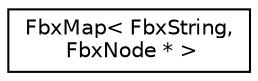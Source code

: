 digraph "クラス階層図"
{
  edge [fontname="Helvetica",fontsize="10",labelfontname="Helvetica",labelfontsize="10"];
  node [fontname="Helvetica",fontsize="10",shape=record];
  rankdir="LR";
  Node0 [label="FbxMap\< FbxString,\l FbxNode * \>",height=0.2,width=0.4,color="black", fillcolor="white", style="filled",URL="$class_fbx_map.html"];
}
